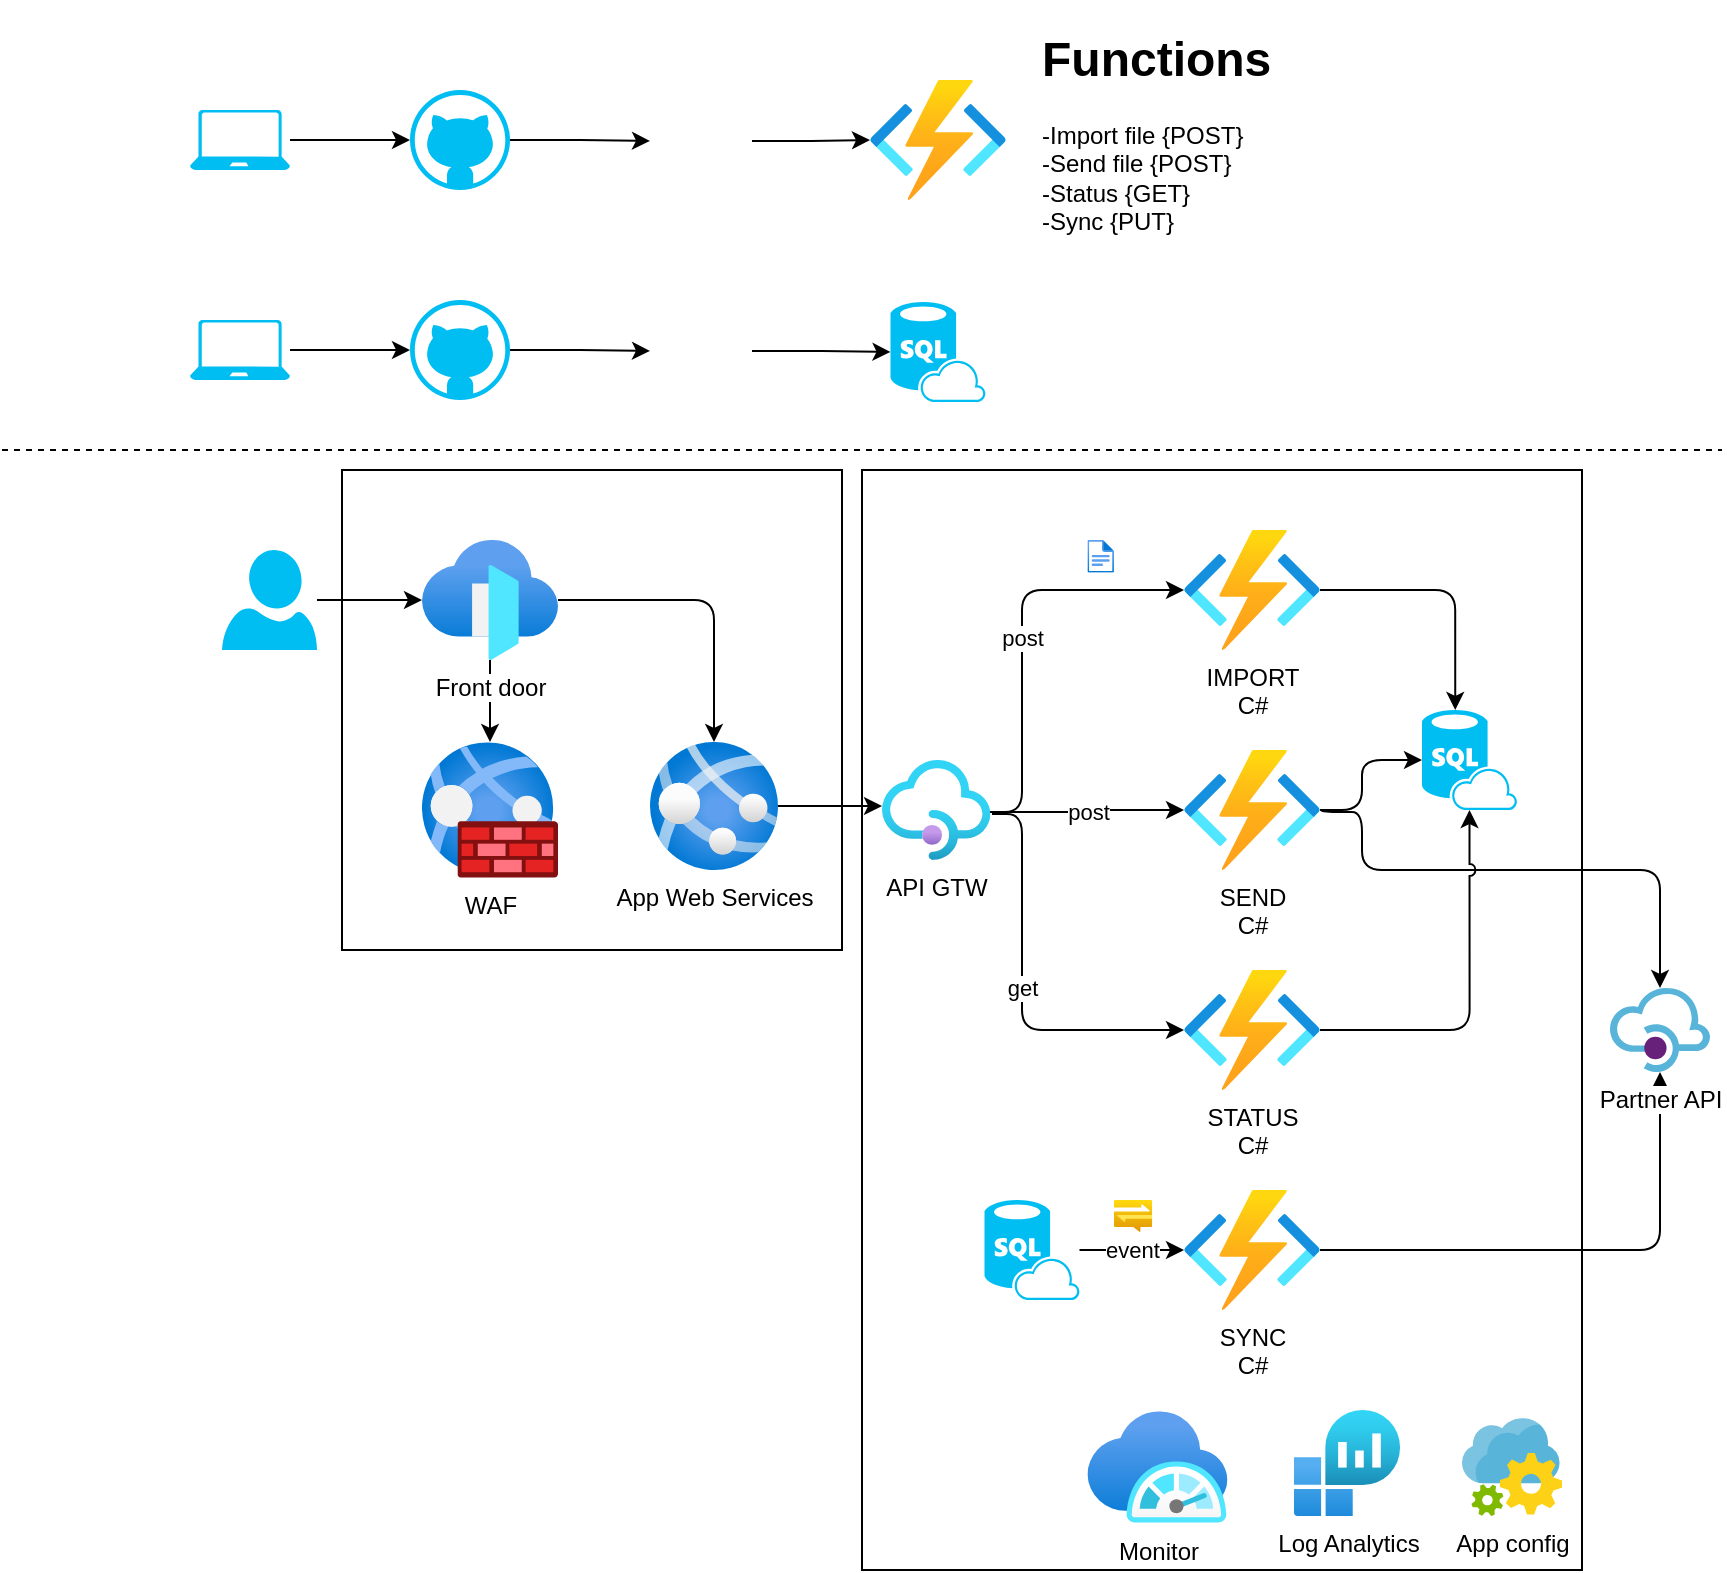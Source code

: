 <mxfile version="19.0.0" type="github">
  <diagram id="ImiZiOODFj8ORh_n_VHi" name="Page-1">
    <mxGraphModel dx="1935" dy="1651" grid="1" gridSize="10" guides="1" tooltips="1" connect="1" arrows="1" fold="1" page="1" pageScale="1" pageWidth="827" pageHeight="1169" math="0" shadow="0">
      <root>
        <mxCell id="0" />
        <mxCell id="1" parent="0" />
        <mxCell id="dk_xkWQx7_EmQdFWq2oa-77" value="" style="rounded=0;whiteSpace=wrap;html=1;" parent="1" vertex="1">
          <mxGeometry x="-270" y="230" width="250" height="240" as="geometry" />
        </mxCell>
        <mxCell id="dk_xkWQx7_EmQdFWq2oa-57" value="" style="rounded=0;whiteSpace=wrap;html=1;" parent="1" vertex="1">
          <mxGeometry x="-10" y="230" width="360" height="550" as="geometry" />
        </mxCell>
        <mxCell id="dk_xkWQx7_EmQdFWq2oa-5" value="" style="edgeStyle=orthogonalEdgeStyle;rounded=0;orthogonalLoop=1;jettySize=auto;html=1;" parent="1" source="dk_xkWQx7_EmQdFWq2oa-3" target="dk_xkWQx7_EmQdFWq2oa-4" edge="1">
          <mxGeometry relative="1" as="geometry" />
        </mxCell>
        <mxCell id="dk_xkWQx7_EmQdFWq2oa-3" value="" style="verticalLabelPosition=bottom;html=1;verticalAlign=top;align=center;strokeColor=none;fillColor=#00BEF2;shape=mxgraph.azure.laptop;pointerEvents=1;" parent="1" vertex="1">
          <mxGeometry x="-346" y="50" width="50" height="30" as="geometry" />
        </mxCell>
        <mxCell id="dk_xkWQx7_EmQdFWq2oa-7" value="" style="edgeStyle=orthogonalEdgeStyle;rounded=0;orthogonalLoop=1;jettySize=auto;html=1;" parent="1" source="dk_xkWQx7_EmQdFWq2oa-4" target="dk_xkWQx7_EmQdFWq2oa-6" edge="1">
          <mxGeometry relative="1" as="geometry" />
        </mxCell>
        <mxCell id="dk_xkWQx7_EmQdFWq2oa-4" value="" style="verticalLabelPosition=bottom;html=1;verticalAlign=top;align=center;strokeColor=none;fillColor=#00BEF2;shape=mxgraph.azure.github_code;pointerEvents=1;" parent="1" vertex="1">
          <mxGeometry x="-236" y="40" width="50" height="50" as="geometry" />
        </mxCell>
        <mxCell id="dk_xkWQx7_EmQdFWq2oa-9" value="" style="edgeStyle=orthogonalEdgeStyle;rounded=0;orthogonalLoop=1;jettySize=auto;html=1;" parent="1" source="dk_xkWQx7_EmQdFWq2oa-6" target="dk_xkWQx7_EmQdFWq2oa-8" edge="1">
          <mxGeometry relative="1" as="geometry" />
        </mxCell>
        <mxCell id="dk_xkWQx7_EmQdFWq2oa-6" value="" style="shape=image;verticalLabelPosition=bottom;labelBackgroundColor=default;verticalAlign=top;aspect=fixed;imageAspect=0;image=https://www.azuredevopslabs.com/images/terraform.png;" parent="1" vertex="1">
          <mxGeometry x="-116" y="40" width="51" height="51" as="geometry" />
        </mxCell>
        <mxCell id="dk_xkWQx7_EmQdFWq2oa-8" value="" style="aspect=fixed;html=1;points=[];align=center;image;fontSize=12;image=img/lib/azure2/compute/Function_Apps.svg;" parent="1" vertex="1">
          <mxGeometry x="-6" y="35" width="68" height="60" as="geometry" />
        </mxCell>
        <mxCell id="dk_xkWQx7_EmQdFWq2oa-10" value="" style="edgeStyle=orthogonalEdgeStyle;rounded=0;orthogonalLoop=1;jettySize=auto;html=1;" parent="1" source="dk_xkWQx7_EmQdFWq2oa-11" target="dk_xkWQx7_EmQdFWq2oa-13" edge="1">
          <mxGeometry relative="1" as="geometry" />
        </mxCell>
        <mxCell id="dk_xkWQx7_EmQdFWq2oa-11" value="" style="verticalLabelPosition=bottom;html=1;verticalAlign=top;align=center;strokeColor=none;fillColor=#00BEF2;shape=mxgraph.azure.laptop;pointerEvents=1;" parent="1" vertex="1">
          <mxGeometry x="-346" y="155" width="50" height="30" as="geometry" />
        </mxCell>
        <mxCell id="dk_xkWQx7_EmQdFWq2oa-12" value="" style="edgeStyle=orthogonalEdgeStyle;rounded=0;orthogonalLoop=1;jettySize=auto;html=1;" parent="1" source="dk_xkWQx7_EmQdFWq2oa-13" target="dk_xkWQx7_EmQdFWq2oa-15" edge="1">
          <mxGeometry relative="1" as="geometry" />
        </mxCell>
        <mxCell id="dk_xkWQx7_EmQdFWq2oa-13" value="" style="verticalLabelPosition=bottom;html=1;verticalAlign=top;align=center;strokeColor=none;fillColor=#00BEF2;shape=mxgraph.azure.github_code;pointerEvents=1;" parent="1" vertex="1">
          <mxGeometry x="-236" y="145" width="50" height="50" as="geometry" />
        </mxCell>
        <mxCell id="dk_xkWQx7_EmQdFWq2oa-18" value="" style="edgeStyle=orthogonalEdgeStyle;rounded=0;orthogonalLoop=1;jettySize=auto;html=1;" parent="1" source="dk_xkWQx7_EmQdFWq2oa-15" target="dk_xkWQx7_EmQdFWq2oa-17" edge="1">
          <mxGeometry relative="1" as="geometry" />
        </mxCell>
        <mxCell id="dk_xkWQx7_EmQdFWq2oa-15" value="" style="shape=image;verticalLabelPosition=bottom;labelBackgroundColor=default;verticalAlign=top;aspect=fixed;imageAspect=0;image=https://www.azuredevopslabs.com/images/terraform.png;" parent="1" vertex="1">
          <mxGeometry x="-116" y="145" width="51" height="51" as="geometry" />
        </mxCell>
        <mxCell id="dk_xkWQx7_EmQdFWq2oa-17" value="" style="verticalLabelPosition=bottom;html=1;verticalAlign=top;align=center;strokeColor=none;fillColor=#00BEF2;shape=mxgraph.azure.sql_database_sql_azure;" parent="1" vertex="1">
          <mxGeometry x="4.25" y="146" width="47.5" height="50" as="geometry" />
        </mxCell>
        <mxCell id="dk_xkWQx7_EmQdFWq2oa-19" value="&lt;h1&gt;Functions&lt;/h1&gt;&lt;p&gt;-Import file {POST}&lt;br&gt;-Send file {POST}&lt;br&gt;-Status {GET}&lt;br&gt;-Sync {PUT}&lt;/p&gt;" style="text;html=1;strokeColor=none;fillColor=none;spacing=5;spacingTop=-20;whiteSpace=wrap;overflow=hidden;rounded=0;" parent="1" vertex="1">
          <mxGeometry x="75" y="5" width="190" height="120" as="geometry" />
        </mxCell>
        <mxCell id="dk_xkWQx7_EmQdFWq2oa-51" value="post" style="edgeStyle=orthogonalEdgeStyle;rounded=1;orthogonalLoop=1;jettySize=auto;html=1;exitX=0.978;exitY=0.52;exitDx=0;exitDy=0;exitPerimeter=0;" parent="1" source="dk_xkWQx7_EmQdFWq2oa-71" target="dk_xkWQx7_EmQdFWq2oa-29" edge="1">
          <mxGeometry relative="1" as="geometry">
            <mxPoint x="98.75" y="290" as="sourcePoint" />
            <Array as="points">
              <mxPoint x="70" y="401" />
              <mxPoint x="70" y="290" />
            </Array>
          </mxGeometry>
        </mxCell>
        <mxCell id="dk_xkWQx7_EmQdFWq2oa-22" value="" style="endArrow=none;dashed=1;html=1;rounded=0;" parent="1" edge="1">
          <mxGeometry width="50" height="50" relative="1" as="geometry">
            <mxPoint x="-440" y="220" as="sourcePoint" />
            <mxPoint x="420" y="220" as="targetPoint" />
          </mxGeometry>
        </mxCell>
        <mxCell id="dk_xkWQx7_EmQdFWq2oa-50" value="post" style="edgeStyle=orthogonalEdgeStyle;rounded=1;orthogonalLoop=1;jettySize=auto;html=1;exitX=0.982;exitY=0.52;exitDx=0;exitDy=0;exitPerimeter=0;" parent="1" source="dk_xkWQx7_EmQdFWq2oa-71" target="dk_xkWQx7_EmQdFWq2oa-30" edge="1">
          <mxGeometry relative="1" as="geometry">
            <mxPoint x="100" y="400" as="sourcePoint" />
          </mxGeometry>
        </mxCell>
        <mxCell id="dk_xkWQx7_EmQdFWq2oa-45" value="get" style="edgeStyle=orthogonalEdgeStyle;rounded=1;orthogonalLoop=1;jettySize=auto;html=1;exitX=1.015;exitY=0.54;exitDx=0;exitDy=0;exitPerimeter=0;" parent="1" source="dk_xkWQx7_EmQdFWq2oa-71" target="dk_xkWQx7_EmQdFWq2oa-32" edge="1">
          <mxGeometry relative="1" as="geometry">
            <mxPoint x="99.025" y="511" as="sourcePoint" />
            <Array as="points">
              <mxPoint x="70" y="402" />
              <mxPoint x="70" y="510" />
            </Array>
          </mxGeometry>
        </mxCell>
        <mxCell id="dk_xkWQx7_EmQdFWq2oa-52" value="" style="edgeStyle=orthogonalEdgeStyle;rounded=1;orthogonalLoop=1;jettySize=auto;html=1;entryX=0.35;entryY=0;entryDx=0;entryDy=0;entryPerimeter=0;" parent="1" source="dk_xkWQx7_EmQdFWq2oa-29" target="dk_xkWQx7_EmQdFWq2oa-37" edge="1">
          <mxGeometry relative="1" as="geometry">
            <mxPoint x="270" y="290" as="targetPoint" />
          </mxGeometry>
        </mxCell>
        <mxCell id="dk_xkWQx7_EmQdFWq2oa-29" value="IMPORT&lt;br&gt;C#" style="aspect=fixed;html=1;points=[];align=center;image;fontSize=12;image=img/lib/azure2/compute/Function_Apps.svg;" parent="1" vertex="1">
          <mxGeometry x="151" y="260" width="68" height="60" as="geometry" />
        </mxCell>
        <mxCell id="dk_xkWQx7_EmQdFWq2oa-48" style="edgeStyle=orthogonalEdgeStyle;rounded=1;orthogonalLoop=1;jettySize=auto;html=1;" parent="1" target="dk_xkWQx7_EmQdFWq2oa-47" edge="1">
          <mxGeometry relative="1" as="geometry">
            <mxPoint x="220" y="400" as="sourcePoint" />
            <Array as="points">
              <mxPoint x="220" y="401" />
              <mxPoint x="240" y="401" />
              <mxPoint x="240" y="430" />
              <mxPoint x="389" y="430" />
            </Array>
          </mxGeometry>
        </mxCell>
        <mxCell id="dk_xkWQx7_EmQdFWq2oa-49" style="edgeStyle=orthogonalEdgeStyle;orthogonalLoop=1;jettySize=auto;html=1;entryX=0;entryY=0.5;entryDx=0;entryDy=0;entryPerimeter=0;rounded=1;" parent="1" source="dk_xkWQx7_EmQdFWq2oa-30" target="dk_xkWQx7_EmQdFWq2oa-37" edge="1">
          <mxGeometry relative="1" as="geometry">
            <Array as="points">
              <mxPoint x="240" y="400" />
              <mxPoint x="240" y="375" />
            </Array>
          </mxGeometry>
        </mxCell>
        <mxCell id="dk_xkWQx7_EmQdFWq2oa-30" value="SEND&lt;br&gt;C#" style="aspect=fixed;html=1;points=[];align=center;image;fontSize=12;image=img/lib/azure2/compute/Function_Apps.svg;" parent="1" vertex="1">
          <mxGeometry x="151" y="370" width="68" height="60" as="geometry" />
        </mxCell>
        <mxCell id="dk_xkWQx7_EmQdFWq2oa-46" value="" style="edgeStyle=orthogonalEdgeStyle;rounded=1;orthogonalLoop=1;jettySize=auto;html=1;entryX=0.5;entryY=1;entryDx=0;entryDy=0;entryPerimeter=0;jumpStyle=arc;" parent="1" source="dk_xkWQx7_EmQdFWq2oa-32" target="dk_xkWQx7_EmQdFWq2oa-37" edge="1">
          <mxGeometry relative="1" as="geometry">
            <mxPoint x="280" y="510" as="targetPoint" />
          </mxGeometry>
        </mxCell>
        <mxCell id="dk_xkWQx7_EmQdFWq2oa-32" value="STATUS&lt;br&gt;C#" style="aspect=fixed;html=1;points=[];align=center;image;fontSize=12;image=img/lib/azure2/compute/Function_Apps.svg;" parent="1" vertex="1">
          <mxGeometry x="151" y="480" width="68" height="60" as="geometry" />
        </mxCell>
        <mxCell id="dk_xkWQx7_EmQdFWq2oa-44" value="" style="edgeStyle=orthogonalEdgeStyle;rounded=1;orthogonalLoop=1;jettySize=auto;html=1;" parent="1" source="dk_xkWQx7_EmQdFWq2oa-34" target="dk_xkWQx7_EmQdFWq2oa-47" edge="1">
          <mxGeometry relative="1" as="geometry">
            <mxPoint x="283.5" y="620" as="targetPoint" />
          </mxGeometry>
        </mxCell>
        <mxCell id="dk_xkWQx7_EmQdFWq2oa-34" value="SYNC&lt;br&gt;C#" style="aspect=fixed;html=1;points=[];align=center;image;fontSize=12;image=img/lib/azure2/compute/Function_Apps.svg;" parent="1" vertex="1">
          <mxGeometry x="151" y="590" width="68" height="60" as="geometry" />
        </mxCell>
        <mxCell id="dk_xkWQx7_EmQdFWq2oa-37" value="" style="verticalLabelPosition=bottom;html=1;verticalAlign=top;align=center;strokeColor=none;fillColor=#00BEF2;shape=mxgraph.azure.sql_database_sql_azure;" parent="1" vertex="1">
          <mxGeometry x="270" y="350" width="47.5" height="50" as="geometry" />
        </mxCell>
        <mxCell id="dk_xkWQx7_EmQdFWq2oa-41" value="event" style="edgeStyle=orthogonalEdgeStyle;rounded=0;orthogonalLoop=1;jettySize=auto;html=1;" parent="1" source="dk_xkWQx7_EmQdFWq2oa-39" target="dk_xkWQx7_EmQdFWq2oa-34" edge="1">
          <mxGeometry relative="1" as="geometry" />
        </mxCell>
        <mxCell id="dk_xkWQx7_EmQdFWq2oa-39" value="" style="verticalLabelPosition=bottom;html=1;verticalAlign=top;align=center;strokeColor=none;fillColor=#00BEF2;shape=mxgraph.azure.sql_database_sql_azure;" parent="1" vertex="1">
          <mxGeometry x="51.25" y="595" width="47.5" height="50" as="geometry" />
        </mxCell>
        <mxCell id="dk_xkWQx7_EmQdFWq2oa-47" value="Partner API" style="sketch=0;aspect=fixed;html=1;points=[];align=center;image;fontSize=12;image=img/lib/mscae/API_Management.svg;" parent="1" vertex="1">
          <mxGeometry x="364" y="489" width="50" height="42" as="geometry" />
        </mxCell>
        <mxCell id="dk_xkWQx7_EmQdFWq2oa-53" value="" style="aspect=fixed;html=1;points=[];align=center;image;fontSize=12;image=img/lib/azure2/web/Notification_Hub_Namespaces.svg;" parent="1" vertex="1">
          <mxGeometry x="115.98" y="595" width="19.14" height="16" as="geometry" />
        </mxCell>
        <mxCell id="dk_xkWQx7_EmQdFWq2oa-56" value="" style="aspect=fixed;html=1;points=[];align=center;image;fontSize=12;image=img/lib/azure2/general/File.svg;" parent="1" vertex="1">
          <mxGeometry x="102.72" y="265" width="13.26" height="16.34" as="geometry" />
        </mxCell>
        <mxCell id="dk_xkWQx7_EmQdFWq2oa-66" value="" style="edgeStyle=orthogonalEdgeStyle;rounded=1;orthogonalLoop=1;jettySize=auto;html=1;" parent="1" source="dk_xkWQx7_EmQdFWq2oa-58" target="dk_xkWQx7_EmQdFWq2oa-64" edge="1">
          <mxGeometry relative="1" as="geometry" />
        </mxCell>
        <mxCell id="dk_xkWQx7_EmQdFWq2oa-78" value="" style="edgeStyle=orthogonalEdgeStyle;rounded=1;orthogonalLoop=1;jettySize=auto;html=1;" parent="1" source="dk_xkWQx7_EmQdFWq2oa-58" target="dk_xkWQx7_EmQdFWq2oa-75" edge="1">
          <mxGeometry relative="1" as="geometry" />
        </mxCell>
        <mxCell id="dk_xkWQx7_EmQdFWq2oa-58" value="Front door" style="aspect=fixed;html=1;points=[];align=center;image;fontSize=12;image=img/lib/azure2/networking/Front_Doors.svg;" parent="1" vertex="1">
          <mxGeometry x="-230" y="265" width="68" height="60" as="geometry" />
        </mxCell>
        <mxCell id="dk_xkWQx7_EmQdFWq2oa-61" value="" style="edgeStyle=orthogonalEdgeStyle;rounded=1;orthogonalLoop=1;jettySize=auto;html=1;" parent="1" source="dk_xkWQx7_EmQdFWq2oa-59" target="dk_xkWQx7_EmQdFWq2oa-58" edge="1">
          <mxGeometry relative="1" as="geometry" />
        </mxCell>
        <mxCell id="dk_xkWQx7_EmQdFWq2oa-59" value="" style="verticalLabelPosition=bottom;html=1;verticalAlign=top;align=center;strokeColor=none;fillColor=#00BEF2;shape=mxgraph.azure.user;" parent="1" vertex="1">
          <mxGeometry x="-330" y="270" width="47.5" height="50" as="geometry" />
        </mxCell>
        <mxCell id="dk_xkWQx7_EmQdFWq2oa-67" value="" style="edgeStyle=orthogonalEdgeStyle;rounded=1;orthogonalLoop=1;jettySize=auto;html=1;" parent="1" source="dk_xkWQx7_EmQdFWq2oa-64" target="dk_xkWQx7_EmQdFWq2oa-71" edge="1">
          <mxGeometry relative="1" as="geometry">
            <mxPoint x="-100" y="290" as="targetPoint" />
            <Array as="points">
              <mxPoint x="-110" y="380" />
              <mxPoint x="-110" y="400" />
            </Array>
          </mxGeometry>
        </mxCell>
        <mxCell id="dk_xkWQx7_EmQdFWq2oa-64" value="App Web Services" style="aspect=fixed;html=1;points=[];align=center;image;fontSize=12;image=img/lib/azure2/app_services/App_Services.svg;" parent="1" vertex="1">
          <mxGeometry x="-116" y="366" width="64" height="64" as="geometry" />
        </mxCell>
        <mxCell id="dk_xkWQx7_EmQdFWq2oa-71" value="API GTW" style="aspect=fixed;html=1;points=[];align=center;image;fontSize=12;image=img/lib/azure2/app_services/API_Management_Services.svg;" parent="1" vertex="1">
          <mxGeometry x="-7.105e-15" y="375" width="54.17" height="50" as="geometry" />
        </mxCell>
        <mxCell id="dk_xkWQx7_EmQdFWq2oa-75" value="WAF" style="aspect=fixed;html=1;points=[];align=center;image;fontSize=12;image=img/lib/azure2/networking/Web_Application_Firewall_Policies_WAF.svg;" parent="1" vertex="1">
          <mxGeometry x="-230" y="366" width="68" height="68" as="geometry" />
        </mxCell>
        <mxCell id="dk_xkWQx7_EmQdFWq2oa-79" value="App config" style="sketch=0;aspect=fixed;html=1;points=[];align=center;image;fontSize=12;image=img/lib/mscae/App_Configuration.svg;" parent="1" vertex="1">
          <mxGeometry x="290" y="704" width="50" height="49" as="geometry" />
        </mxCell>
        <mxCell id="dk_xkWQx7_EmQdFWq2oa-88" value="Log Analytics" style="aspect=fixed;html=1;points=[];align=center;image;fontSize=12;image=img/lib/azure2/analytics/Log_Analytics_Workspaces.svg;" parent="1" vertex="1">
          <mxGeometry x="206" y="700" width="53" height="53" as="geometry" />
        </mxCell>
        <mxCell id="bB3F9PsfjPZwIaYuDdlq-1" value="Monitor" style="aspect=fixed;html=1;points=[];align=center;image;fontSize=12;image=img/lib/azure2/monitor/SAP_Azure_Monitor.svg;" vertex="1" parent="1">
          <mxGeometry x="102.72" y="700.5" width="70" height="56.0" as="geometry" />
        </mxCell>
      </root>
    </mxGraphModel>
  </diagram>
</mxfile>

